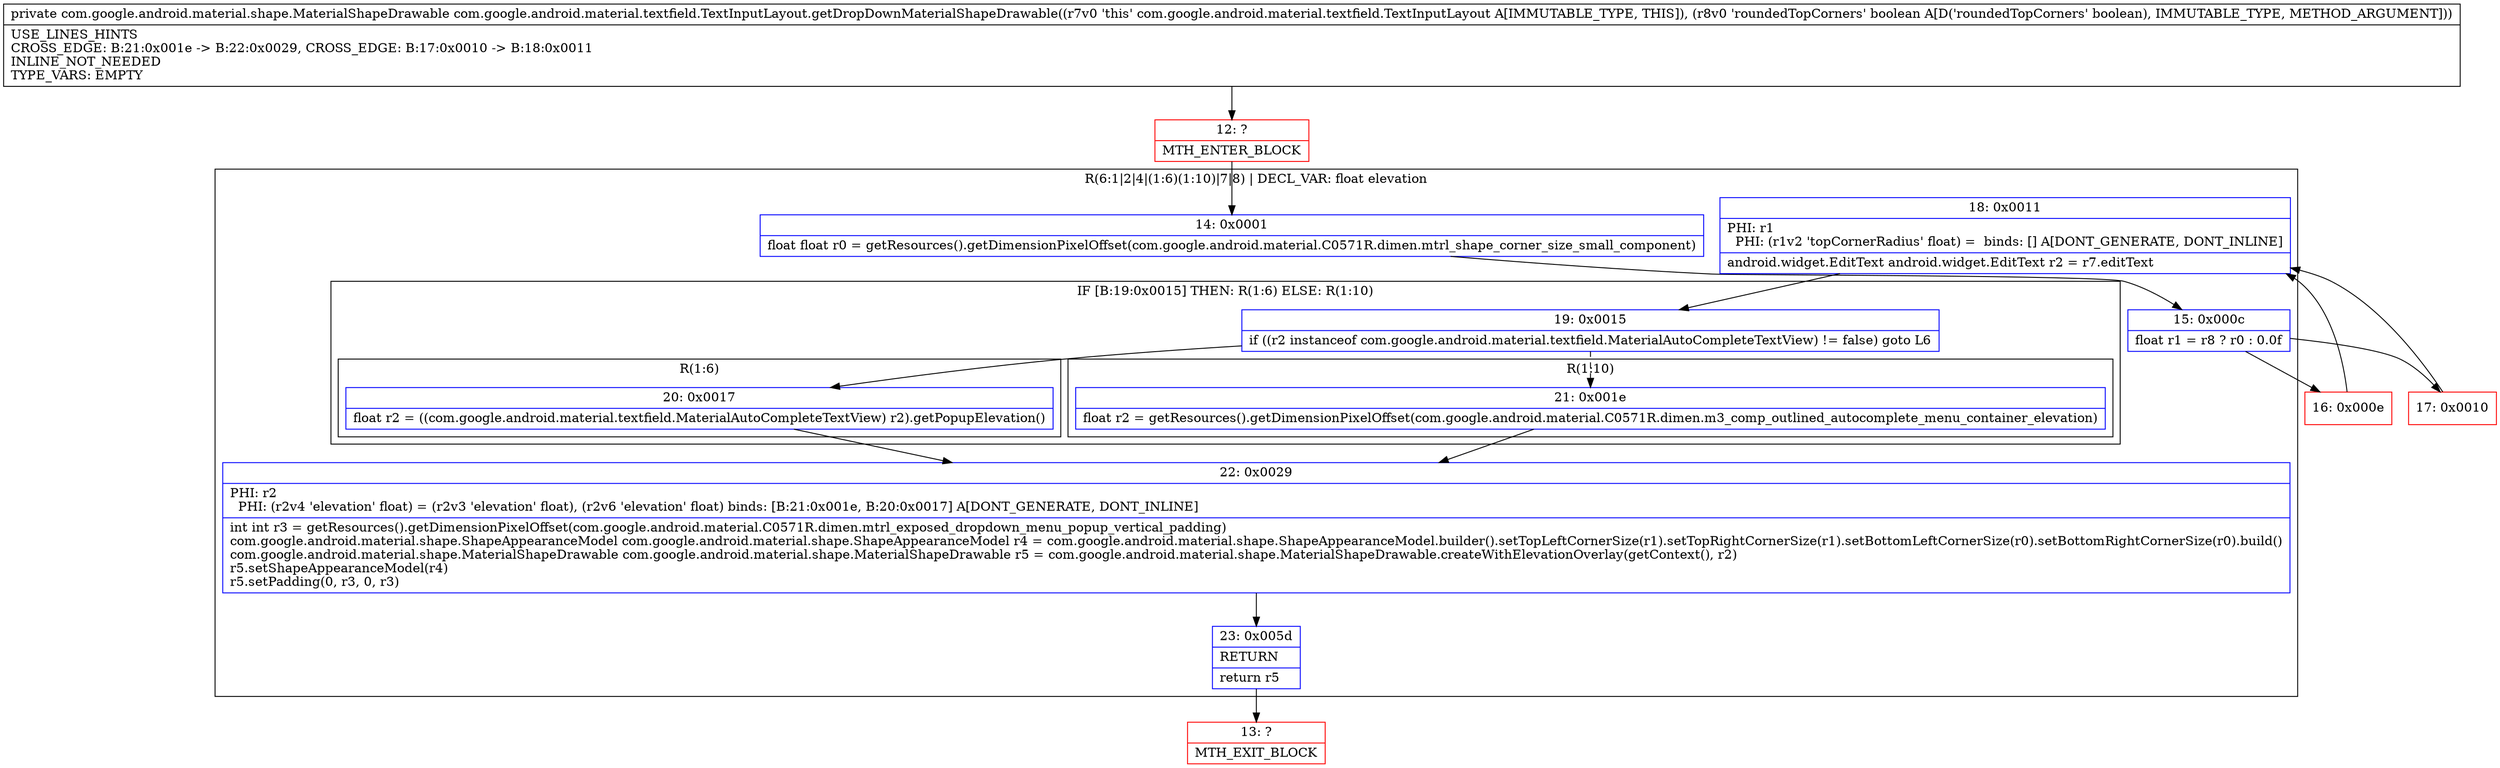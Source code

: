 digraph "CFG forcom.google.android.material.textfield.TextInputLayout.getDropDownMaterialShapeDrawable(Z)Lcom\/google\/android\/material\/shape\/MaterialShapeDrawable;" {
subgraph cluster_Region_74303104 {
label = "R(6:1|2|4|(1:6)(1:10)|7|8) | DECL_VAR: float elevation\l";
node [shape=record,color=blue];
Node_14 [shape=record,label="{14\:\ 0x0001|float float r0 = getResources().getDimensionPixelOffset(com.google.android.material.C0571R.dimen.mtrl_shape_corner_size_small_component)\l}"];
Node_15 [shape=record,label="{15\:\ 0x000c|float r1 = r8 ? r0 : 0.0f\l}"];
Node_18 [shape=record,label="{18\:\ 0x0011|PHI: r1 \l  PHI: (r1v2 'topCornerRadius' float) =  binds: [] A[DONT_GENERATE, DONT_INLINE]\l|android.widget.EditText android.widget.EditText r2 = r7.editText\l}"];
subgraph cluster_IfRegion_1343065676 {
label = "IF [B:19:0x0015] THEN: R(1:6) ELSE: R(1:10)";
node [shape=record,color=blue];
Node_19 [shape=record,label="{19\:\ 0x0015|if ((r2 instanceof com.google.android.material.textfield.MaterialAutoCompleteTextView) != false) goto L6\l}"];
subgraph cluster_Region_2008538727 {
label = "R(1:6)";
node [shape=record,color=blue];
Node_20 [shape=record,label="{20\:\ 0x0017|float r2 = ((com.google.android.material.textfield.MaterialAutoCompleteTextView) r2).getPopupElevation()\l}"];
}
subgraph cluster_Region_1604518538 {
label = "R(1:10)";
node [shape=record,color=blue];
Node_21 [shape=record,label="{21\:\ 0x001e|float r2 = getResources().getDimensionPixelOffset(com.google.android.material.C0571R.dimen.m3_comp_outlined_autocomplete_menu_container_elevation)\l}"];
}
}
Node_22 [shape=record,label="{22\:\ 0x0029|PHI: r2 \l  PHI: (r2v4 'elevation' float) = (r2v3 'elevation' float), (r2v6 'elevation' float) binds: [B:21:0x001e, B:20:0x0017] A[DONT_GENERATE, DONT_INLINE]\l|int int r3 = getResources().getDimensionPixelOffset(com.google.android.material.C0571R.dimen.mtrl_exposed_dropdown_menu_popup_vertical_padding)\lcom.google.android.material.shape.ShapeAppearanceModel com.google.android.material.shape.ShapeAppearanceModel r4 = com.google.android.material.shape.ShapeAppearanceModel.builder().setTopLeftCornerSize(r1).setTopRightCornerSize(r1).setBottomLeftCornerSize(r0).setBottomRightCornerSize(r0).build()\lcom.google.android.material.shape.MaterialShapeDrawable com.google.android.material.shape.MaterialShapeDrawable r5 = com.google.android.material.shape.MaterialShapeDrawable.createWithElevationOverlay(getContext(), r2)\lr5.setShapeAppearanceModel(r4)\lr5.setPadding(0, r3, 0, r3)\l}"];
Node_23 [shape=record,label="{23\:\ 0x005d|RETURN\l|return r5\l}"];
}
Node_12 [shape=record,color=red,label="{12\:\ ?|MTH_ENTER_BLOCK\l}"];
Node_16 [shape=record,color=red,label="{16\:\ 0x000e}"];
Node_13 [shape=record,color=red,label="{13\:\ ?|MTH_EXIT_BLOCK\l}"];
Node_17 [shape=record,color=red,label="{17\:\ 0x0010}"];
MethodNode[shape=record,label="{private com.google.android.material.shape.MaterialShapeDrawable com.google.android.material.textfield.TextInputLayout.getDropDownMaterialShapeDrawable((r7v0 'this' com.google.android.material.textfield.TextInputLayout A[IMMUTABLE_TYPE, THIS]), (r8v0 'roundedTopCorners' boolean A[D('roundedTopCorners' boolean), IMMUTABLE_TYPE, METHOD_ARGUMENT]))  | USE_LINES_HINTS\lCROSS_EDGE: B:21:0x001e \-\> B:22:0x0029, CROSS_EDGE: B:17:0x0010 \-\> B:18:0x0011\lINLINE_NOT_NEEDED\lTYPE_VARS: EMPTY\l}"];
MethodNode -> Node_12;Node_14 -> Node_15;
Node_15 -> Node_16;
Node_15 -> Node_17;
Node_18 -> Node_19;
Node_19 -> Node_20;
Node_19 -> Node_21[style=dashed];
Node_20 -> Node_22;
Node_21 -> Node_22;
Node_22 -> Node_23;
Node_23 -> Node_13;
Node_12 -> Node_14;
Node_16 -> Node_18;
Node_17 -> Node_18;
}

